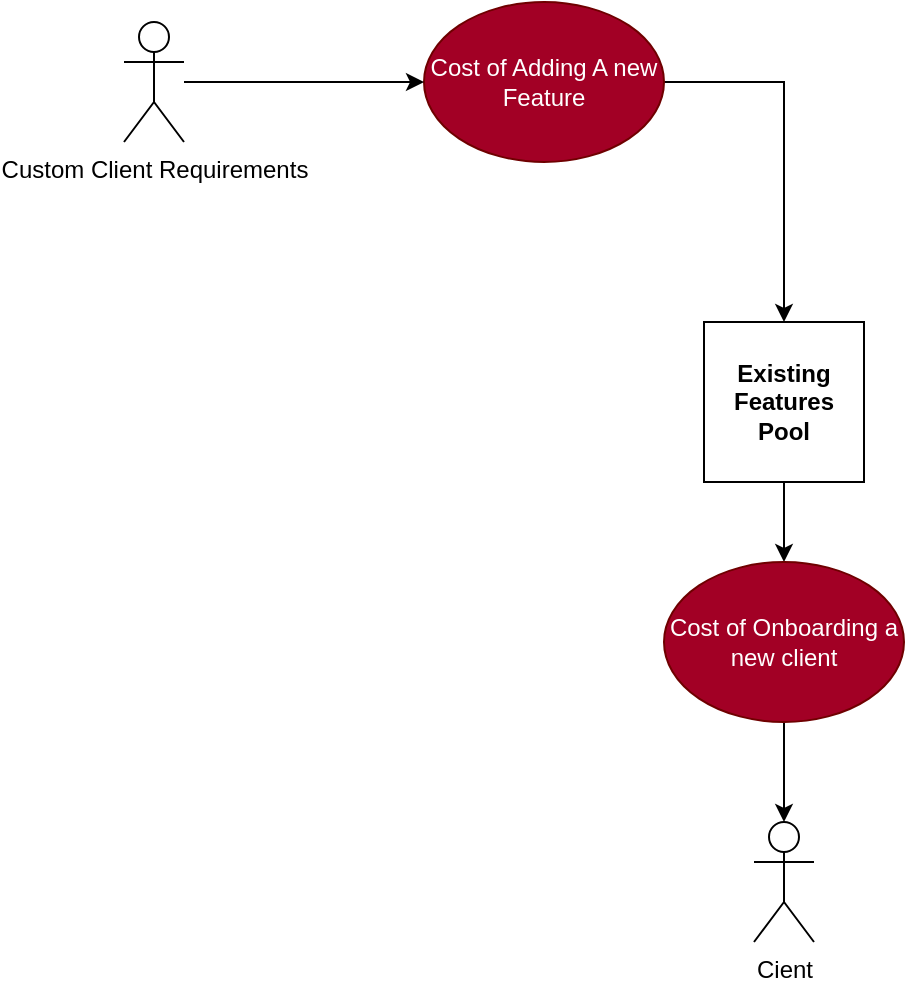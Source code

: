 <mxfile version="26.0.4">
  <diagram name="Page-1" id="Stb40vbYp8Qb2pG82n0d">
    <mxGraphModel dx="993" dy="635" grid="1" gridSize="10" guides="1" tooltips="1" connect="1" arrows="1" fold="1" page="1" pageScale="1" pageWidth="1100" pageHeight="850" math="0" shadow="0">
      <root>
        <mxCell id="0" />
        <mxCell id="1" parent="0" />
        <mxCell id="ZOBluejfILaTQV-WrF1j-6" style="edgeStyle=orthogonalEdgeStyle;rounded=0;orthogonalLoop=1;jettySize=auto;html=1;exitX=0.5;exitY=1;exitDx=0;exitDy=0;entryX=0.5;entryY=0;entryDx=0;entryDy=0;" parent="1" source="ZOBluejfILaTQV-WrF1j-1" target="ZOBluejfILaTQV-WrF1j-5" edge="1">
          <mxGeometry relative="1" as="geometry" />
        </mxCell>
        <mxCell id="ZOBluejfILaTQV-WrF1j-1" value="Existing Features Pool" style="whiteSpace=wrap;html=1;aspect=fixed;fontStyle=1" parent="1" vertex="1">
          <mxGeometry x="400" y="250" width="80" height="80" as="geometry" />
        </mxCell>
        <mxCell id="ZOBluejfILaTQV-WrF1j-2" value="Cient" style="shape=umlActor;verticalLabelPosition=bottom;verticalAlign=top;html=1;outlineConnect=0;" parent="1" vertex="1">
          <mxGeometry x="425" y="500" width="30" height="60" as="geometry" />
        </mxCell>
        <mxCell id="ZOBluejfILaTQV-WrF1j-7" style="edgeStyle=orthogonalEdgeStyle;rounded=0;orthogonalLoop=1;jettySize=auto;html=1;exitX=0.5;exitY=1;exitDx=0;exitDy=0;" parent="1" source="ZOBluejfILaTQV-WrF1j-5" target="ZOBluejfILaTQV-WrF1j-2" edge="1">
          <mxGeometry relative="1" as="geometry" />
        </mxCell>
        <mxCell id="ZOBluejfILaTQV-WrF1j-5" value="Cost of Onboarding a new client" style="ellipse;whiteSpace=wrap;html=1;fillColor=#a20025;fontColor=#ffffff;strokeColor=#6F0000;" parent="1" vertex="1">
          <mxGeometry x="380" y="370" width="120" height="80" as="geometry" />
        </mxCell>
        <mxCell id="ZOBluejfILaTQV-WrF1j-11" style="edgeStyle=orthogonalEdgeStyle;rounded=0;orthogonalLoop=1;jettySize=auto;html=1;exitX=1;exitY=0.5;exitDx=0;exitDy=0;entryX=0.5;entryY=0;entryDx=0;entryDy=0;" parent="1" source="ZOBluejfILaTQV-WrF1j-8" target="ZOBluejfILaTQV-WrF1j-1" edge="1">
          <mxGeometry relative="1" as="geometry" />
        </mxCell>
        <mxCell id="ZOBluejfILaTQV-WrF1j-8" value="Cost of Adding A new Feature" style="ellipse;whiteSpace=wrap;html=1;fillColor=#a20025;fontColor=#ffffff;strokeColor=#6F0000;" parent="1" vertex="1">
          <mxGeometry x="260" y="90" width="120" height="80" as="geometry" />
        </mxCell>
        <mxCell id="ZOBluejfILaTQV-WrF1j-10" value="" style="edgeStyle=orthogonalEdgeStyle;rounded=0;orthogonalLoop=1;jettySize=auto;html=1;" parent="1" source="ZOBluejfILaTQV-WrF1j-9" target="ZOBluejfILaTQV-WrF1j-8" edge="1">
          <mxGeometry relative="1" as="geometry" />
        </mxCell>
        <mxCell id="ZOBluejfILaTQV-WrF1j-9" value="Custom Client Requirements" style="shape=umlActor;verticalLabelPosition=bottom;verticalAlign=top;html=1;outlineConnect=0;" parent="1" vertex="1">
          <mxGeometry x="110" y="100" width="30" height="60" as="geometry" />
        </mxCell>
      </root>
    </mxGraphModel>
  </diagram>
</mxfile>
